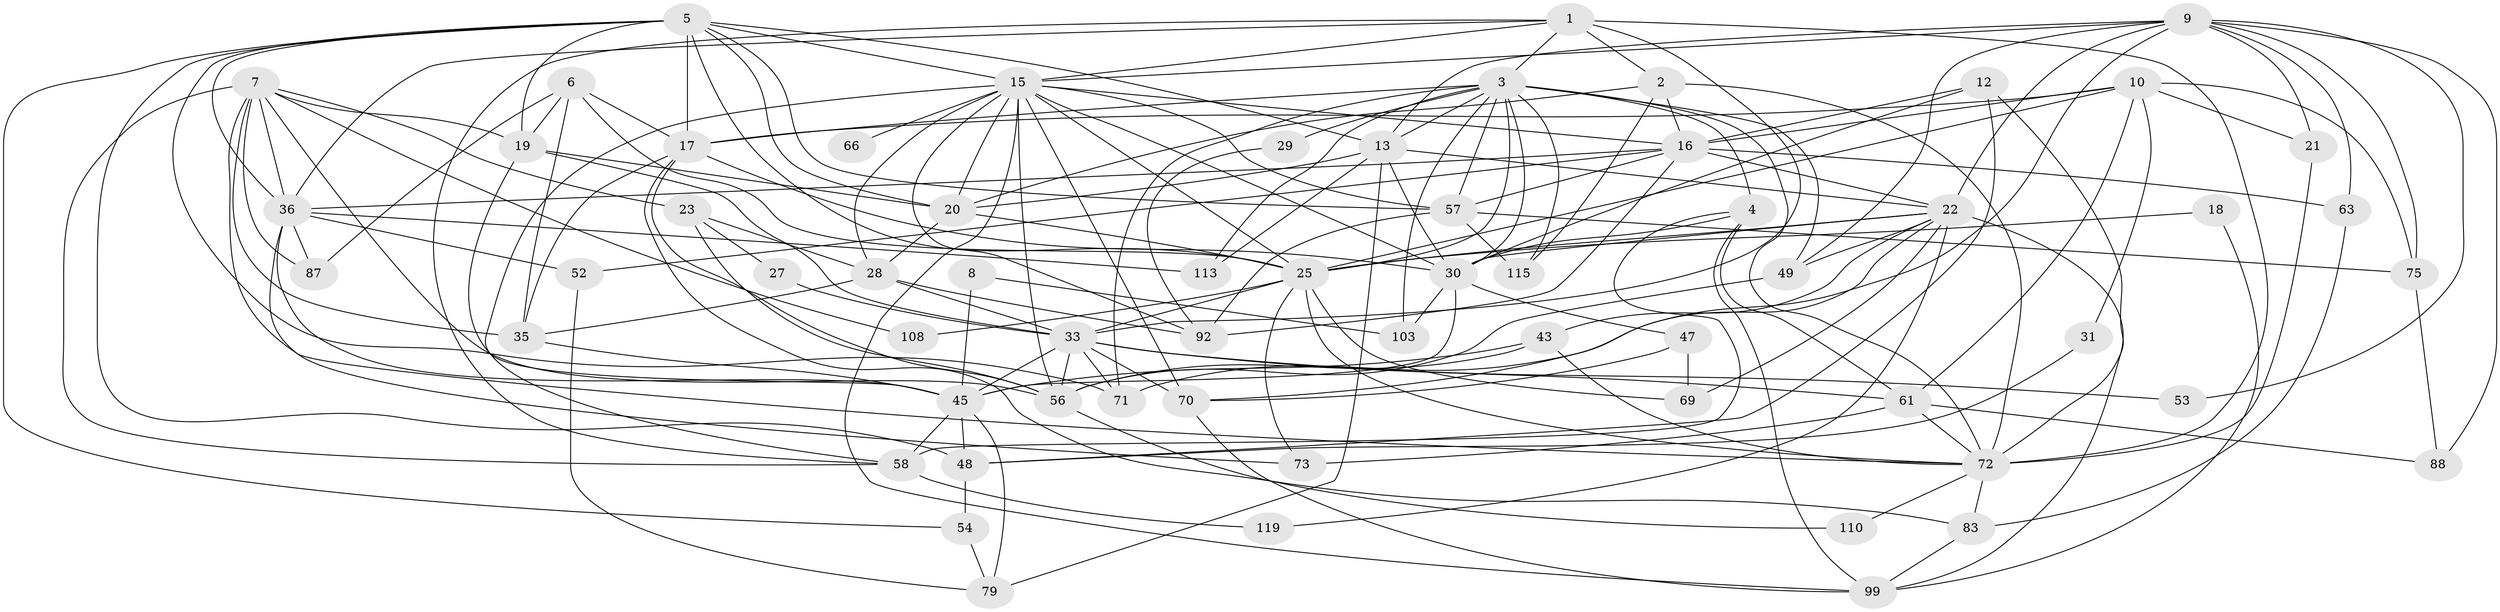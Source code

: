 // original degree distribution, {5: 0.18548387096774194, 3: 0.27419354838709675, 4: 0.25, 2: 0.14516129032258066, 6: 0.08870967741935484, 7: 0.03225806451612903, 9: 0.008064516129032258, 8: 0.016129032258064516}
// Generated by graph-tools (version 1.1) at 2025/15/03/09/25 04:15:18]
// undirected, 62 vertices, 174 edges
graph export_dot {
graph [start="1"]
  node [color=gray90,style=filled];
  1 [super="+68+11"];
  2 [super="+117"];
  3 [super="+41"];
  4 [super="+40"];
  5 [super="+44+14"];
  6;
  7 [super="+95"];
  8;
  9 [super="+59+46"];
  10 [super="+89"];
  12;
  13 [super="+86"];
  15 [super="+65+55"];
  16 [super="+39+32+124"];
  17 [super="+37"];
  18;
  19 [super="+24"];
  20 [super="+100+42"];
  21;
  22 [super="+82+38+118"];
  23 [super="+123"];
  25 [super="+26+62"];
  27;
  28 [super="+34"];
  29;
  30 [super="+122+81"];
  31;
  33 [super="+96+50"];
  35 [super="+76"];
  36 [super="+51+80"];
  43;
  45 [super="+64"];
  47 [super="+94"];
  48 [super="+60"];
  49 [super="+67"];
  52;
  53;
  54;
  56 [super="+98"];
  57 [super="+78"];
  58 [super="+85"];
  61;
  63;
  66;
  69;
  70 [super="+97"];
  71;
  72 [super="+74+90+104"];
  73;
  75;
  79;
  83;
  87;
  88;
  92;
  99;
  103;
  108;
  110;
  113;
  115;
  119;
  1 -- 2;
  1 -- 58;
  1 -- 36;
  1 -- 33;
  1 -- 72 [weight=2];
  1 -- 15;
  1 -- 3;
  2 -- 115;
  2 -- 20;
  2 -- 72 [weight=2];
  2 -- 16;
  3 -- 113;
  3 -- 72;
  3 -- 4;
  3 -- 103;
  3 -- 71;
  3 -- 13;
  3 -- 17;
  3 -- 49 [weight=3];
  3 -- 115;
  3 -- 25 [weight=2];
  3 -- 29;
  3 -- 30;
  3 -- 57;
  4 -- 61;
  4 -- 99;
  4 -- 58;
  4 -- 30;
  5 -- 48;
  5 -- 20 [weight=2];
  5 -- 36 [weight=2];
  5 -- 71;
  5 -- 25;
  5 -- 15;
  5 -- 17;
  5 -- 19;
  5 -- 54;
  5 -- 57;
  5 -- 13;
  6 -- 25;
  6 -- 17;
  6 -- 19;
  6 -- 35;
  6 -- 87;
  7 -- 72;
  7 -- 108;
  7 -- 36;
  7 -- 23;
  7 -- 87;
  7 -- 58;
  7 -- 56;
  7 -- 35;
  7 -- 19;
  8 -- 103;
  8 -- 45;
  9 -- 71;
  9 -- 53;
  9 -- 49;
  9 -- 21;
  9 -- 22;
  9 -- 75;
  9 -- 88;
  9 -- 63;
  9 -- 15;
  9 -- 13;
  10 -- 75;
  10 -- 31;
  10 -- 61;
  10 -- 21;
  10 -- 25;
  10 -- 16;
  10 -- 17;
  12 -- 48;
  12 -- 72;
  12 -- 30;
  12 -- 16;
  13 -- 22;
  13 -- 113;
  13 -- 20;
  13 -- 30;
  13 -- 79;
  15 -- 92;
  15 -- 56;
  15 -- 66 [weight=2];
  15 -- 25;
  15 -- 99;
  15 -- 70;
  15 -- 20;
  15 -- 57;
  15 -- 58;
  15 -- 28;
  15 -- 30;
  15 -- 16;
  16 -- 22;
  16 -- 36 [weight=2];
  16 -- 52;
  16 -- 57;
  16 -- 92;
  16 -- 63;
  17 -- 30;
  17 -- 35;
  17 -- 83;
  17 -- 56;
  18 -- 99;
  18 -- 25;
  19 -- 33;
  19 -- 20;
  19 -- 45;
  20 -- 28;
  20 -- 25;
  21 -- 72;
  22 -- 49;
  22 -- 99;
  22 -- 69 [weight=2];
  22 -- 119;
  22 -- 30;
  22 -- 43;
  22 -- 25;
  22 -- 70;
  23 -- 27;
  23 -- 28;
  23 -- 56;
  25 -- 69;
  25 -- 108;
  25 -- 72 [weight=2];
  25 -- 73;
  25 -- 33;
  27 -- 33;
  28 -- 33;
  28 -- 92;
  28 -- 35;
  29 -- 92;
  30 -- 47;
  30 -- 45;
  30 -- 103;
  31 -- 48;
  33 -- 71;
  33 -- 53;
  33 -- 56;
  33 -- 45;
  33 -- 61;
  33 -- 70;
  35 -- 45;
  36 -- 113;
  36 -- 52;
  36 -- 73;
  36 -- 87;
  36 -- 45;
  43 -- 56;
  43 -- 45;
  43 -- 72;
  45 -- 48;
  45 -- 58;
  45 -- 79;
  47 -- 70;
  47 -- 69;
  48 -- 54;
  49 -- 56;
  52 -- 79;
  54 -- 79;
  56 -- 110;
  57 -- 115;
  57 -- 75;
  57 -- 92;
  58 -- 119;
  61 -- 88;
  61 -- 72;
  61 -- 73;
  63 -- 83;
  70 -- 99;
  72 -- 110;
  72 -- 83;
  75 -- 88;
  83 -- 99;
}
